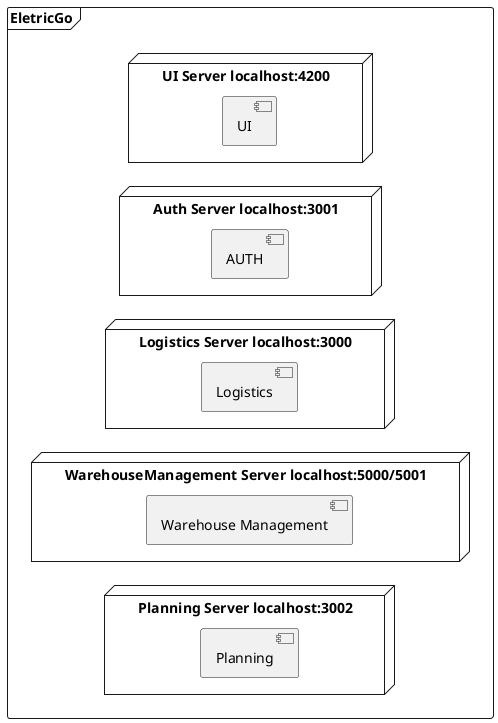 @startuml Level 2 - Physical View

left to right direction
frame "EletricGo" {

    node "UI Server localhost:4200" as s1 {
        
        component "UI"
    }

    node "Auth Server localhost:3001" as s2 {

    component "AUTH"
    }
    
    
    node "Logistics Server localhost:3000" as s3 {
    component "Logistics"
    }

    node "WarehouseManagement Server localhost:5000/5001" as s4 {
    component "Warehouse Management"
    }
    
    node "Planning Server localhost:3002" as s5 {
    component "Planning"
    }
}

@enduml
